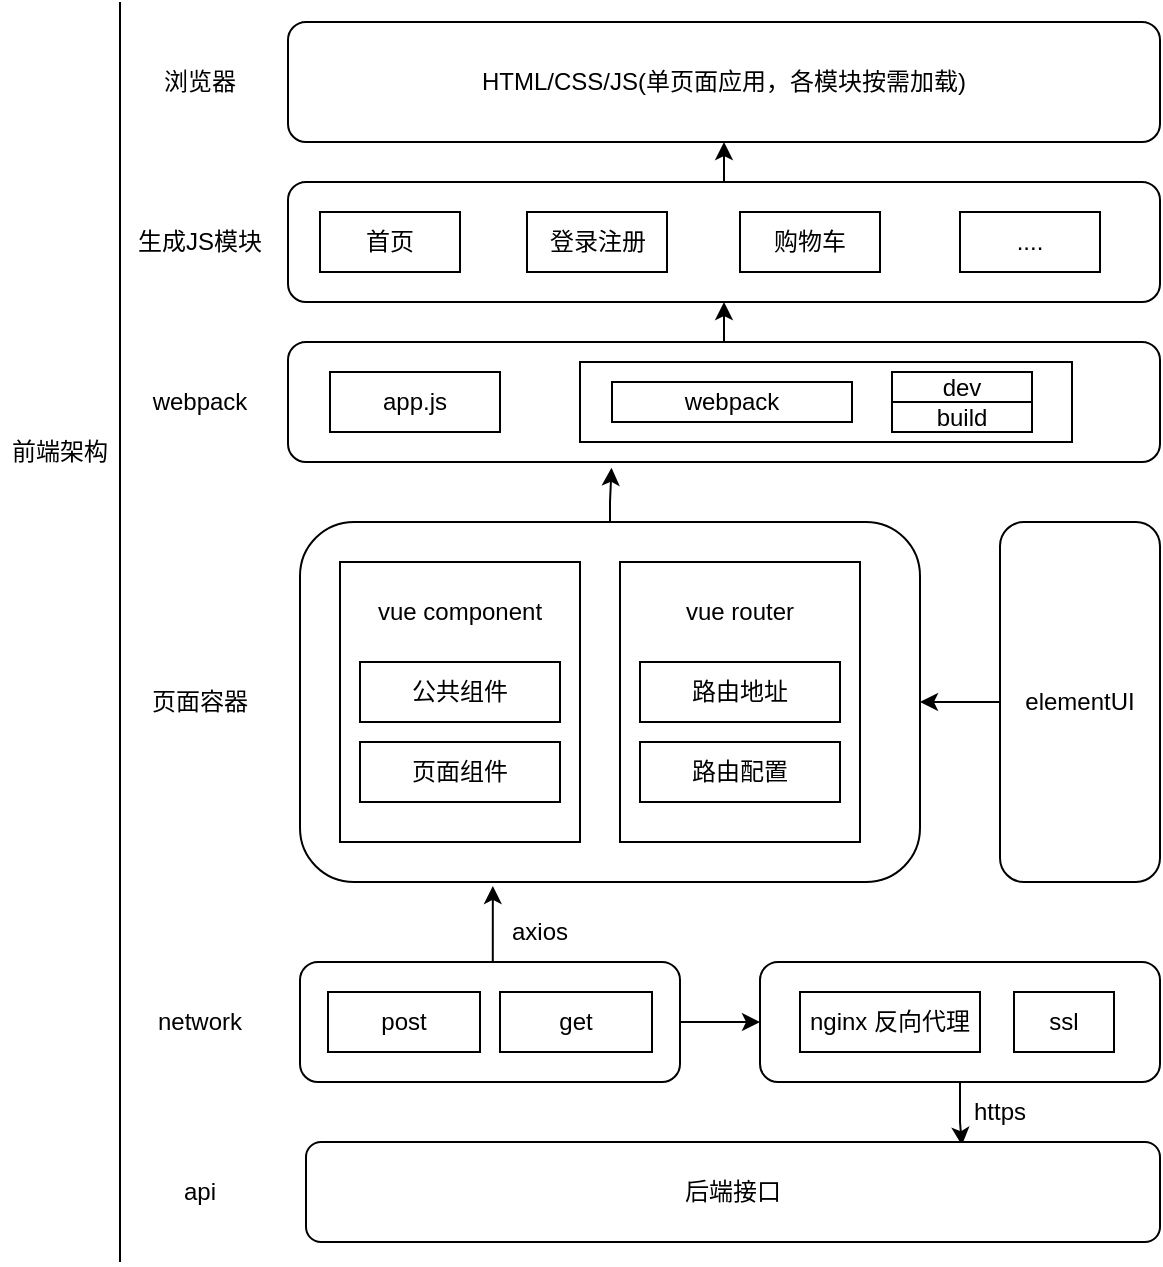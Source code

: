<mxfile version="21.3.2" type="github">
  <diagram id="prtHgNgQTEPvFCAcTncT" name="Page-1">
    <mxGraphModel dx="724" dy="379" grid="1" gridSize="10" guides="1" tooltips="1" connect="1" arrows="1" fold="1" page="1" pageScale="1" pageWidth="827" pageHeight="1169" math="0" shadow="0">
      <root>
        <mxCell id="0" />
        <mxCell id="1" parent="0" />
        <mxCell id="9l7tmBJTK1CNH7Y0SlUu-22" value="前端架构" style="text;html=1;strokeColor=none;fillColor=none;align=center;verticalAlign=middle;whiteSpace=wrap;rounded=0;" vertex="1" parent="1">
          <mxGeometry x="150" y="250" width="60" height="30" as="geometry" />
        </mxCell>
        <mxCell id="9l7tmBJTK1CNH7Y0SlUu-25" value="" style="endArrow=none;html=1;rounded=0;" edge="1" parent="1">
          <mxGeometry width="50" height="50" relative="1" as="geometry">
            <mxPoint x="210" y="670" as="sourcePoint" />
            <mxPoint x="210" y="40" as="targetPoint" />
          </mxGeometry>
        </mxCell>
        <mxCell id="9l7tmBJTK1CNH7Y0SlUu-27" value="" style="rounded=1;whiteSpace=wrap;html=1;" vertex="1" parent="1">
          <mxGeometry x="294" y="50" width="436" height="60" as="geometry" />
        </mxCell>
        <mxCell id="9l7tmBJTK1CNH7Y0SlUu-28" value="浏览器" style="text;html=1;strokeColor=none;fillColor=none;align=center;verticalAlign=middle;whiteSpace=wrap;rounded=0;" vertex="1" parent="1">
          <mxGeometry x="220" y="65" width="60" height="30" as="geometry" />
        </mxCell>
        <mxCell id="9l7tmBJTK1CNH7Y0SlUu-29" value="HTML/CSS/JS(单页面应用，各模块按需加载)" style="text;html=1;strokeColor=none;fillColor=none;align=center;verticalAlign=middle;whiteSpace=wrap;rounded=0;" vertex="1" parent="1">
          <mxGeometry x="367" y="65" width="290" height="30" as="geometry" />
        </mxCell>
        <mxCell id="9l7tmBJTK1CNH7Y0SlUu-75" style="edgeStyle=orthogonalEdgeStyle;rounded=0;orthogonalLoop=1;jettySize=auto;html=1;exitX=0.5;exitY=0;exitDx=0;exitDy=0;entryX=0.5;entryY=1;entryDx=0;entryDy=0;" edge="1" parent="1" source="9l7tmBJTK1CNH7Y0SlUu-31" target="9l7tmBJTK1CNH7Y0SlUu-27">
          <mxGeometry relative="1" as="geometry" />
        </mxCell>
        <mxCell id="9l7tmBJTK1CNH7Y0SlUu-31" value="" style="rounded=1;whiteSpace=wrap;html=1;" vertex="1" parent="1">
          <mxGeometry x="294" y="130" width="436" height="60" as="geometry" />
        </mxCell>
        <mxCell id="9l7tmBJTK1CNH7Y0SlUu-74" style="edgeStyle=orthogonalEdgeStyle;rounded=0;orthogonalLoop=1;jettySize=auto;html=1;exitX=0.5;exitY=0;exitDx=0;exitDy=0;entryX=0.5;entryY=1;entryDx=0;entryDy=0;" edge="1" parent="1" source="9l7tmBJTK1CNH7Y0SlUu-32" target="9l7tmBJTK1CNH7Y0SlUu-31">
          <mxGeometry relative="1" as="geometry" />
        </mxCell>
        <mxCell id="9l7tmBJTK1CNH7Y0SlUu-32" value="" style="rounded=1;whiteSpace=wrap;html=1;" vertex="1" parent="1">
          <mxGeometry x="294" y="210" width="436" height="60" as="geometry" />
        </mxCell>
        <mxCell id="9l7tmBJTK1CNH7Y0SlUu-76" style="edgeStyle=orthogonalEdgeStyle;rounded=0;orthogonalLoop=1;jettySize=auto;html=1;exitX=0.5;exitY=0;exitDx=0;exitDy=0;entryX=0.371;entryY=1.048;entryDx=0;entryDy=0;entryPerimeter=0;" edge="1" parent="1" source="9l7tmBJTK1CNH7Y0SlUu-33" target="9l7tmBJTK1CNH7Y0SlUu-32">
          <mxGeometry relative="1" as="geometry">
            <Array as="points">
              <mxPoint x="455" y="290" />
              <mxPoint x="456" y="290" />
            </Array>
          </mxGeometry>
        </mxCell>
        <mxCell id="9l7tmBJTK1CNH7Y0SlUu-33" value="" style="rounded=1;whiteSpace=wrap;html=1;" vertex="1" parent="1">
          <mxGeometry x="300" y="300" width="310" height="180" as="geometry" />
        </mxCell>
        <mxCell id="9l7tmBJTK1CNH7Y0SlUu-34" value="生成JS模块" style="text;html=1;strokeColor=none;fillColor=none;align=center;verticalAlign=middle;whiteSpace=wrap;rounded=0;" vertex="1" parent="1">
          <mxGeometry x="215" y="145" width="70" height="30" as="geometry" />
        </mxCell>
        <mxCell id="9l7tmBJTK1CNH7Y0SlUu-35" value="首页" style="rounded=0;whiteSpace=wrap;html=1;" vertex="1" parent="1">
          <mxGeometry x="310" y="145" width="70" height="30" as="geometry" />
        </mxCell>
        <mxCell id="9l7tmBJTK1CNH7Y0SlUu-36" value="登录注册" style="rounded=0;whiteSpace=wrap;html=1;" vertex="1" parent="1">
          <mxGeometry x="413.5" y="145" width="70" height="30" as="geometry" />
        </mxCell>
        <mxCell id="9l7tmBJTK1CNH7Y0SlUu-37" value="购物车" style="rounded=0;whiteSpace=wrap;html=1;" vertex="1" parent="1">
          <mxGeometry x="520" y="145" width="70" height="30" as="geometry" />
        </mxCell>
        <mxCell id="9l7tmBJTK1CNH7Y0SlUu-39" value="...." style="rounded=0;whiteSpace=wrap;html=1;" vertex="1" parent="1">
          <mxGeometry x="630" y="145" width="70" height="30" as="geometry" />
        </mxCell>
        <mxCell id="9l7tmBJTK1CNH7Y0SlUu-41" value="webpack" style="text;html=1;strokeColor=none;fillColor=none;align=center;verticalAlign=middle;whiteSpace=wrap;rounded=0;" vertex="1" parent="1">
          <mxGeometry x="220" y="225" width="60" height="30" as="geometry" />
        </mxCell>
        <mxCell id="9l7tmBJTK1CNH7Y0SlUu-42" value="app.js" style="rounded=0;whiteSpace=wrap;html=1;" vertex="1" parent="1">
          <mxGeometry x="315" y="225" width="85" height="30" as="geometry" />
        </mxCell>
        <mxCell id="9l7tmBJTK1CNH7Y0SlUu-43" value="" style="rounded=0;whiteSpace=wrap;html=1;" vertex="1" parent="1">
          <mxGeometry x="440" y="220" width="246" height="40" as="geometry" />
        </mxCell>
        <mxCell id="9l7tmBJTK1CNH7Y0SlUu-44" value="webpack" style="rounded=0;whiteSpace=wrap;html=1;" vertex="1" parent="1">
          <mxGeometry x="456" y="230" width="120" height="20" as="geometry" />
        </mxCell>
        <mxCell id="9l7tmBJTK1CNH7Y0SlUu-46" value="dev" style="rounded=0;whiteSpace=wrap;html=1;" vertex="1" parent="1">
          <mxGeometry x="596" y="225" width="70" height="15" as="geometry" />
        </mxCell>
        <mxCell id="9l7tmBJTK1CNH7Y0SlUu-47" value="build" style="rounded=0;whiteSpace=wrap;html=1;" vertex="1" parent="1">
          <mxGeometry x="596" y="240" width="70" height="15" as="geometry" />
        </mxCell>
        <mxCell id="9l7tmBJTK1CNH7Y0SlUu-52" value="页面容器" style="text;html=1;strokeColor=none;fillColor=none;align=center;verticalAlign=middle;whiteSpace=wrap;rounded=0;" vertex="1" parent="1">
          <mxGeometry x="220" y="375" width="60" height="30" as="geometry" />
        </mxCell>
        <mxCell id="9l7tmBJTK1CNH7Y0SlUu-53" value="" style="rounded=0;whiteSpace=wrap;html=1;" vertex="1" parent="1">
          <mxGeometry x="320" y="320" width="120" height="140" as="geometry" />
        </mxCell>
        <mxCell id="9l7tmBJTK1CNH7Y0SlUu-54" value="vue component" style="text;html=1;strokeColor=none;fillColor=none;align=center;verticalAlign=middle;whiteSpace=wrap;rounded=0;" vertex="1" parent="1">
          <mxGeometry x="337" y="330" width="86" height="30" as="geometry" />
        </mxCell>
        <mxCell id="9l7tmBJTK1CNH7Y0SlUu-55" value="公共组件" style="rounded=0;whiteSpace=wrap;html=1;" vertex="1" parent="1">
          <mxGeometry x="330" y="370" width="100" height="30" as="geometry" />
        </mxCell>
        <mxCell id="9l7tmBJTK1CNH7Y0SlUu-56" value="页面组件" style="rounded=0;whiteSpace=wrap;html=1;" vertex="1" parent="1">
          <mxGeometry x="330" y="410" width="100" height="30" as="geometry" />
        </mxCell>
        <mxCell id="9l7tmBJTK1CNH7Y0SlUu-57" value="" style="rounded=0;whiteSpace=wrap;html=1;" vertex="1" parent="1">
          <mxGeometry x="460" y="320" width="120" height="140" as="geometry" />
        </mxCell>
        <mxCell id="9l7tmBJTK1CNH7Y0SlUu-58" value="vue router" style="text;html=1;strokeColor=none;fillColor=none;align=center;verticalAlign=middle;whiteSpace=wrap;rounded=0;" vertex="1" parent="1">
          <mxGeometry x="490" y="330" width="60" height="30" as="geometry" />
        </mxCell>
        <mxCell id="9l7tmBJTK1CNH7Y0SlUu-60" value="路由配置" style="rounded=0;whiteSpace=wrap;html=1;" vertex="1" parent="1">
          <mxGeometry x="470" y="410" width="100" height="30" as="geometry" />
        </mxCell>
        <mxCell id="9l7tmBJTK1CNH7Y0SlUu-66" value="路由地址" style="rounded=0;whiteSpace=wrap;html=1;" vertex="1" parent="1">
          <mxGeometry x="470" y="370" width="100" height="30" as="geometry" />
        </mxCell>
        <mxCell id="9l7tmBJTK1CNH7Y0SlUu-68" style="edgeStyle=orthogonalEdgeStyle;rounded=0;orthogonalLoop=1;jettySize=auto;html=1;entryX=1;entryY=0.5;entryDx=0;entryDy=0;" edge="1" parent="1" source="9l7tmBJTK1CNH7Y0SlUu-67" target="9l7tmBJTK1CNH7Y0SlUu-33">
          <mxGeometry relative="1" as="geometry" />
        </mxCell>
        <mxCell id="9l7tmBJTK1CNH7Y0SlUu-67" value="elementUI" style="rounded=1;whiteSpace=wrap;html=1;" vertex="1" parent="1">
          <mxGeometry x="650" y="300" width="80" height="180" as="geometry" />
        </mxCell>
        <mxCell id="9l7tmBJTK1CNH7Y0SlUu-83" style="edgeStyle=orthogonalEdgeStyle;rounded=0;orthogonalLoop=1;jettySize=auto;html=1;exitX=0.5;exitY=0;exitDx=0;exitDy=0;entryX=0.311;entryY=1.011;entryDx=0;entryDy=0;entryPerimeter=0;" edge="1" parent="1" source="9l7tmBJTK1CNH7Y0SlUu-77" target="9l7tmBJTK1CNH7Y0SlUu-33">
          <mxGeometry relative="1" as="geometry" />
        </mxCell>
        <mxCell id="9l7tmBJTK1CNH7Y0SlUu-87" style="edgeStyle=orthogonalEdgeStyle;rounded=0;orthogonalLoop=1;jettySize=auto;html=1;entryX=0;entryY=0.5;entryDx=0;entryDy=0;" edge="1" parent="1" source="9l7tmBJTK1CNH7Y0SlUu-77" target="9l7tmBJTK1CNH7Y0SlUu-78">
          <mxGeometry relative="1" as="geometry" />
        </mxCell>
        <mxCell id="9l7tmBJTK1CNH7Y0SlUu-77" value="" style="rounded=1;whiteSpace=wrap;html=1;" vertex="1" parent="1">
          <mxGeometry x="300" y="520" width="190" height="60" as="geometry" />
        </mxCell>
        <mxCell id="9l7tmBJTK1CNH7Y0SlUu-91" style="edgeStyle=orthogonalEdgeStyle;rounded=0;orthogonalLoop=1;jettySize=auto;html=1;entryX=0.768;entryY=0.032;entryDx=0;entryDy=0;entryPerimeter=0;" edge="1" parent="1" source="9l7tmBJTK1CNH7Y0SlUu-78" target="9l7tmBJTK1CNH7Y0SlUu-88">
          <mxGeometry relative="1" as="geometry" />
        </mxCell>
        <mxCell id="9l7tmBJTK1CNH7Y0SlUu-78" value="" style="rounded=1;whiteSpace=wrap;html=1;" vertex="1" parent="1">
          <mxGeometry x="530" y="520" width="200" height="60" as="geometry" />
        </mxCell>
        <mxCell id="9l7tmBJTK1CNH7Y0SlUu-79" value="network" style="text;html=1;strokeColor=none;fillColor=none;align=center;verticalAlign=middle;whiteSpace=wrap;rounded=0;" vertex="1" parent="1">
          <mxGeometry x="220" y="535" width="60" height="30" as="geometry" />
        </mxCell>
        <mxCell id="9l7tmBJTK1CNH7Y0SlUu-81" value="post" style="rounded=0;whiteSpace=wrap;html=1;" vertex="1" parent="1">
          <mxGeometry x="314" y="535" width="76" height="30" as="geometry" />
        </mxCell>
        <mxCell id="9l7tmBJTK1CNH7Y0SlUu-82" value="get" style="rounded=0;whiteSpace=wrap;html=1;" vertex="1" parent="1">
          <mxGeometry x="400" y="535" width="76" height="30" as="geometry" />
        </mxCell>
        <mxCell id="9l7tmBJTK1CNH7Y0SlUu-84" value="axios" style="text;html=1;strokeColor=none;fillColor=none;align=center;verticalAlign=middle;whiteSpace=wrap;rounded=0;" vertex="1" parent="1">
          <mxGeometry x="390" y="490" width="60" height="30" as="geometry" />
        </mxCell>
        <mxCell id="9l7tmBJTK1CNH7Y0SlUu-85" value="nginx 反向代理" style="rounded=0;whiteSpace=wrap;html=1;" vertex="1" parent="1">
          <mxGeometry x="550" y="535" width="90" height="30" as="geometry" />
        </mxCell>
        <mxCell id="9l7tmBJTK1CNH7Y0SlUu-86" value="ssl" style="rounded=0;whiteSpace=wrap;html=1;" vertex="1" parent="1">
          <mxGeometry x="657" y="535" width="50" height="30" as="geometry" />
        </mxCell>
        <mxCell id="9l7tmBJTK1CNH7Y0SlUu-88" value="后端接口" style="rounded=1;whiteSpace=wrap;html=1;" vertex="1" parent="1">
          <mxGeometry x="303" y="610" width="427" height="50" as="geometry" />
        </mxCell>
        <mxCell id="9l7tmBJTK1CNH7Y0SlUu-89" value="api" style="text;html=1;strokeColor=none;fillColor=none;align=center;verticalAlign=middle;whiteSpace=wrap;rounded=0;" vertex="1" parent="1">
          <mxGeometry x="220" y="620" width="60" height="30" as="geometry" />
        </mxCell>
        <mxCell id="9l7tmBJTK1CNH7Y0SlUu-93" value="https" style="text;html=1;strokeColor=none;fillColor=none;align=center;verticalAlign=middle;whiteSpace=wrap;rounded=0;" vertex="1" parent="1">
          <mxGeometry x="620" y="580" width="60" height="30" as="geometry" />
        </mxCell>
      </root>
    </mxGraphModel>
  </diagram>
</mxfile>
